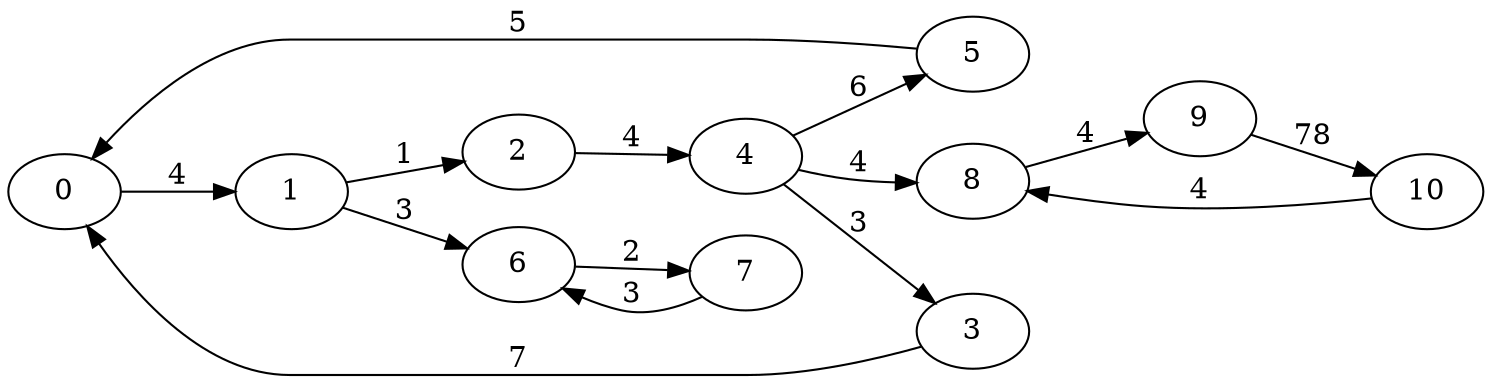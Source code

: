 digraph G {
ranksep = "equally";
rankdir = LR;
{rank = same; 0; };
{rank = same; 1; };
{rank = same; 2; 6; };
{rank = same; 4; 7; };
{rank = same; 5; 3; 8; };
{rank = same; 9; };
{rank = same; 10; };
{rank = same; };
0->1[label="4"];
1->2[label="1"];
1->6[label="3"];
2->4[label="4"];
6->7[label="2"];
4->5[label="6"];
4->3[label="3"];
4->8[label="4"];
7->6[label="3"];
5->0[label="5"];
3->0[label="7"];
8->9[label="4"];
9->10[label="78"];
10->8[label="4"];
}
